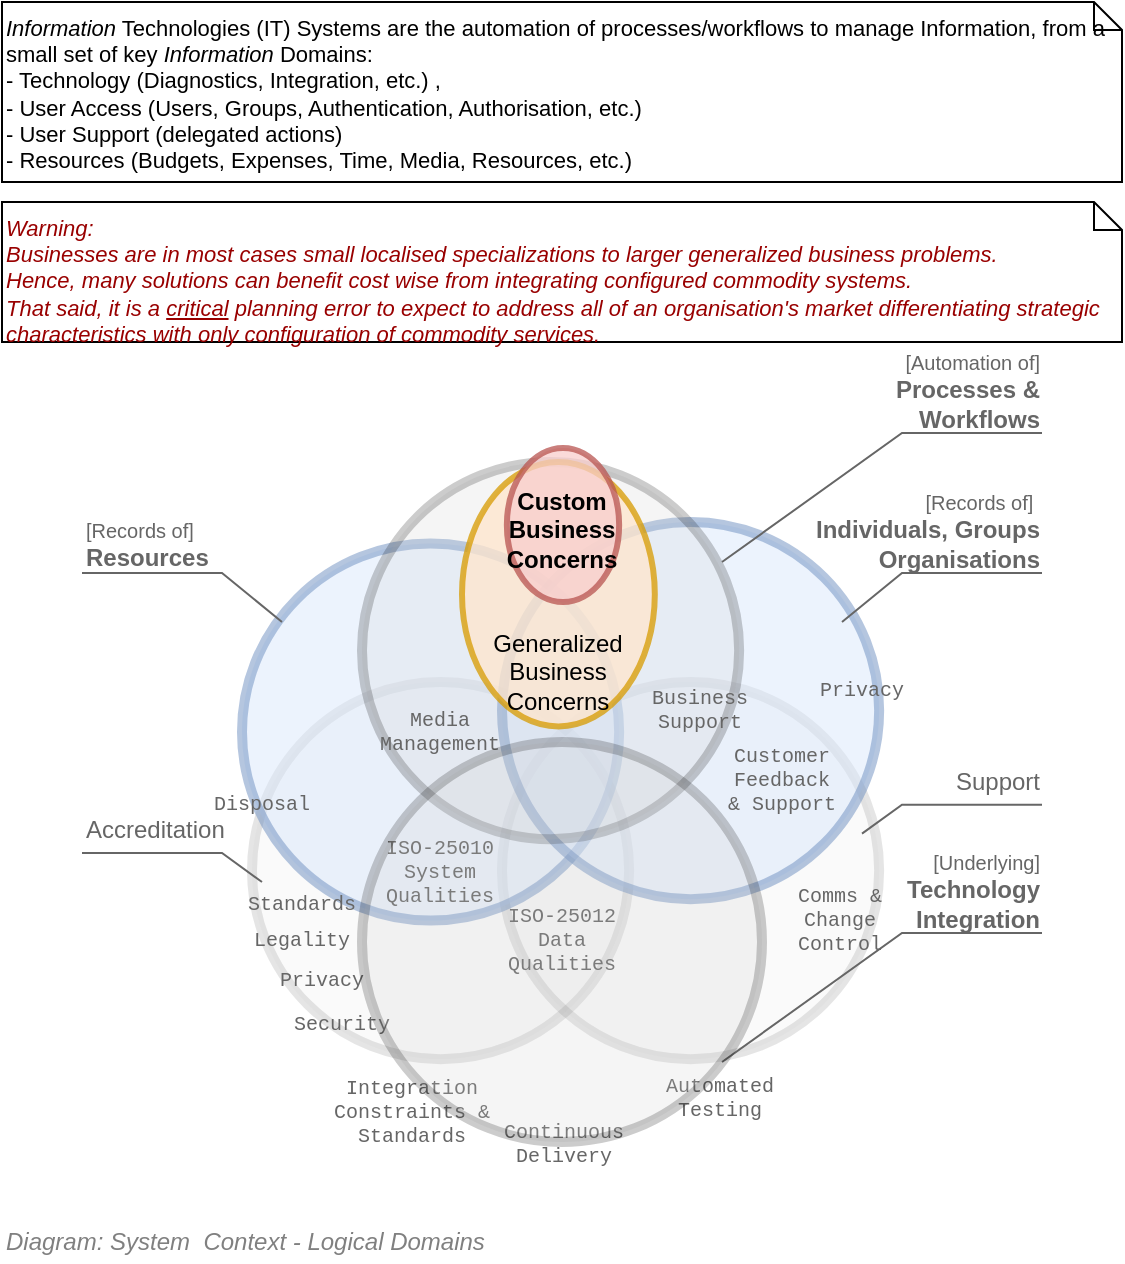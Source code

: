 <mxfile compressed="false" version="17.5.0" type="google">
  <diagram name="System Context/Domains/BW" id="Fu-a1291XUqIuLAi7Fj2">
    <mxGraphModel grid="1" page="1" gridSize="10" guides="1" tooltips="1" connect="1" arrows="1" fold="1" pageScale="1" pageWidth="827" pageHeight="1169" math="0" shadow="0">
      <root>
        <mxCell id="OQj2q2BX4Vdq2gByDXAC-0" />
        <mxCell id="OQj2q2BX4Vdq2gByDXAC-1" value="Note" parent="OQj2q2BX4Vdq2gByDXAC-0" />
        <UserObject label="" tooltip="IT (Information Technology) is about using Technology to Automate the processing of Business Domain Information using Accreditable and Supportable systems.&#xa;&#xa;&#xa;&#xa;Domain Driven Design is about recognizing the distinct Domains involved, their distinct requirements, and derisk delivery by keeping them cleanly separated, in order to synchronize their convergence in a maintainable manner:&#xa;&#xa;&#xa;&#xa;- Business Domain&#xa;&#xa;- Business Support Domain&#xa;&#xa;- Technology Domain&#xa;&#xa;- Risk/Accreditation Domain" id="OQj2q2BX4Vdq2gByDXAC-3">
          <mxCell style="shape=image;html=1;verticalAlign=top;verticalLabelPosition=bottom;labelBackgroundColor=#ffffff;imageAspect=0;aspect=fixed;image=https://cdn1.iconfinder.com/data/icons/hawcons/32/699014-icon-28-information-128.png;shadow=0;dashed=0;fontFamily=Helvetica;fontSize=12;fontColor=#000000;align=center;strokeColor=#000000;fillColor=#505050;dashPattern=1 1;" vertex="1" parent="OQj2q2BX4Vdq2gByDXAC-1">
            <mxGeometry x="660" y="840" width="20" height="20" as="geometry" />
          </mxCell>
        </UserObject>
        <mxCell id="OQj2q2BX4Vdq2gByDXAC-23" value="&lt;div style=&quot;font-size: 12px;&quot;&gt;&lt;br style=&quot;font-size: 12px;&quot;&gt;&lt;/div&gt;" style="ellipse;whiteSpace=wrap;html=1;aspect=fixed;rounded=1;shadow=0;glass=0;labelBackgroundColor=none;strokeColor=#000000;strokeWidth=5;fillColor=#CCCCCC;gradientColor=none;fontFamily=Helvetica;fontSize=12;fontColor=#2F5B7C;align=left;opacity=10;verticalAlign=middle;spacing=15;" vertex="1" parent="OQj2q2BX4Vdq2gByDXAC-1">
          <mxGeometry x="245" y="569.999" width="188.571" height="188.571" as="geometry" />
        </mxCell>
        <mxCell id="OQj2q2BX4Vdq2gByDXAC-22" value="&lt;div style=&quot;font-size: 12px;&quot;&gt;&lt;br style=&quot;font-size: 12px;&quot;&gt;&lt;/div&gt;" style="ellipse;whiteSpace=wrap;html=1;aspect=fixed;rounded=1;shadow=0;glass=0;labelBackgroundColor=none;strokeColor=#000000;strokeWidth=5;fillColor=#CCCCCC;gradientColor=none;fontFamily=Helvetica;fontSize=12;fontColor=#2F5B7C;align=right;opacity=10;verticalAlign=middle;spacingBottom=15;spacing=15;" vertex="1" parent="OQj2q2BX4Vdq2gByDXAC-1">
          <mxGeometry x="370" y="569.999" width="188.571" height="188.571" as="geometry" />
        </mxCell>
        <mxCell id="OQj2q2BX4Vdq2gByDXAC-34" value="&lt;div style=&quot;font-size: 12px;&quot;&gt;&lt;br style=&quot;font-size: 12px;&quot;&gt;&lt;/div&gt;" style="ellipse;whiteSpace=wrap;html=1;aspect=fixed;rounded=1;shadow=0;glass=0;labelBackgroundColor=none;strokeColor=#6c8ebf;strokeWidth=5;fillColor=#dae8fc;gradientColor=none;fontFamily=Helvetica;fontSize=12;fontColor=#000000;align=right;opacity=50;verticalAlign=middle;spacingBottom=15;spacing=15;" vertex="1" parent="OQj2q2BX4Vdq2gByDXAC-1">
          <mxGeometry x="240" y="500.719" width="188.571" height="188.571" as="geometry" />
        </mxCell>
        <mxCell id="OQj2q2BX4Vdq2gByDXAC-35" value="&lt;div style=&quot;font-size: 12px;&quot;&gt;&lt;br style=&quot;font-size: 12px;&quot;&gt;&lt;/div&gt;" style="ellipse;whiteSpace=wrap;html=1;aspect=fixed;rounded=1;shadow=0;glass=0;labelBackgroundColor=none;strokeColor=#6c8ebf;strokeWidth=5;fillColor=#dae8fc;gradientColor=none;fontFamily=Helvetica;fontSize=12;fontColor=#000000;align=right;opacity=50;verticalAlign=middle;spacingBottom=15;spacing=15;" vertex="1" parent="OQj2q2BX4Vdq2gByDXAC-1">
          <mxGeometry x="370" y="489.999" width="188.571" height="188.571" as="geometry" />
        </mxCell>
        <mxCell id="OQj2q2BX4Vdq2gByDXAC-36" value="&lt;div style=&quot;font-size: 12px;&quot;&gt;&lt;br style=&quot;font-size: 12px;&quot;&gt;&lt;/div&gt;" style="ellipse;whiteSpace=wrap;html=1;aspect=fixed;rounded=1;shadow=0;glass=0;labelBackgroundColor=none;strokeColor=#000000;strokeWidth=5;fillColor=#CCCCCC;gradientColor=none;fontFamily=Helvetica;fontSize=12;fontColor=#2F5B7C;align=right;opacity=20;verticalAlign=middle;spacingBottom=15;spacing=15;" vertex="1" parent="OQj2q2BX4Vdq2gByDXAC-1">
          <mxGeometry x="300" y="459.999" width="188.571" height="188.571" as="geometry" />
        </mxCell>
        <mxCell id="OQj2q2BX4Vdq2gByDXAC-39" value="Accreditation" style="strokeWidth=1;shadow=0;dashed=0;align=center;html=1;shape=mxgraph.mockup.text.callout;linkText=;textSize=17;textColor=#666666;callDir=NW;callStyle=line;fontSize=12;fontColor=#666666;align=left;verticalAlign=top;strokeColor=#666666;" vertex="1" parent="OQj2q2BX4Vdq2gByDXAC-1">
          <mxGeometry x="160" y="630" width="90" height="40" as="geometry" />
        </mxCell>
        <mxCell id="OQj2q2BX4Vdq2gByDXAC-41" value="&lt;font style=&quot;font-size: 10px&quot;&gt;[Records of]&lt;/font&gt;&amp;nbsp;&lt;br&gt;&lt;b&gt;Individuals, Groups&lt;br&gt;Organisations&lt;/b&gt;" style="strokeWidth=1;shadow=0;dashed=0;align=left;html=1;shape=mxgraph.mockup.text.callout;linkText=;textSize=17;textColor=#666666;callDir=NE;callStyle=line;fontSize=12;fontColor=#666666;align=right;verticalAlign=top;strokeColor=#666666;fontFamily=Helvetica;fillColor=#ffffff;spacingTop=-24;" vertex="1" parent="OQj2q2BX4Vdq2gByDXAC-1">
          <mxGeometry x="540" y="490" width="100" height="50" as="geometry" />
        </mxCell>
        <mxCell id="OQj2q2BX4Vdq2gByDXAC-43" value="Support" style="strokeWidth=1;shadow=0;dashed=0;align=center;html=1;shape=mxgraph.mockup.text.callout;linkText=;textSize=17;textColor=#666666;callDir=NE;callStyle=line;fontSize=12;fontColor=#666666;align=right;verticalAlign=top;strokeColor=#666666;" vertex="1" parent="OQj2q2BX4Vdq2gByDXAC-1">
          <mxGeometry x="550" y="605.84" width="90" height="40" as="geometry" />
        </mxCell>
        <mxCell id="OQj2q2BX4Vdq2gByDXAC-44" value="&lt;font style=&quot;font-size: 10px&quot;&gt;[Records of]&lt;/font&gt;&lt;br&gt;&lt;b&gt;Resources&lt;/b&gt;" style="strokeWidth=1;shadow=0;dashed=0;align=right;html=1;shape=mxgraph.mockup.text.callout;linkText=;textSize=17;textColor=#666666;callDir=NW;callStyle=line;fontSize=12;fontColor=#666666;align=left;verticalAlign=top;strokeColor=#666666;fontFamily=Helvetica;fillColor=#ffffff;spacingTop=-10;" vertex="1" parent="OQj2q2BX4Vdq2gByDXAC-1">
          <mxGeometry x="160" y="490" width="100" height="50" as="geometry" />
        </mxCell>
        <mxCell id="OQj2q2BX4Vdq2gByDXAC-45" value="&lt;font style=&quot;font-size: 10px&quot;&gt;[Automation of]&lt;br&gt;&lt;/font&gt;&lt;b&gt;Processes &amp;amp; &lt;br&gt;Workflows&lt;/b&gt;" style="strokeWidth=1;shadow=0;dashed=0;align=center;html=1;shape=mxgraph.mockup.text.callout;linkText=;textSize=17;textColor=#666666;callDir=NE;callStyle=line;fontSize=12;fontColor=#666666;align=right;verticalAlign=top;strokeColor=#666666;spacingTop=-24;" vertex="1" parent="OQj2q2BX4Vdq2gByDXAC-1">
          <mxGeometry x="480" y="420" width="160" height="90" as="geometry" />
        </mxCell>
        <mxCell id="OQj2q2BX4Vdq2gByDXAC-46" value="&lt;font style=&quot;font-size: 10px&quot;&gt;[Underlying]&lt;br&gt;&lt;/font&gt;&lt;b&gt;Technology&lt;br&gt;Integration&lt;br&gt;&lt;/b&gt;" style="strokeWidth=1;shadow=0;dashed=0;align=center;html=1;shape=mxgraph.mockup.text.callout;linkText=;textSize=17;textColor=#666666;callDir=NE;callStyle=line;fontSize=12;fontColor=#666666;align=right;verticalAlign=top;strokeColor=#666666;fillColor=#CCCCCC;spacingTop=-24;" vertex="1" parent="OQj2q2BX4Vdq2gByDXAC-1">
          <mxGeometry x="480" y="670" width="160" height="90" as="geometry" />
        </mxCell>
        <mxCell id="OQj2q2BX4Vdq2gByDXAC-12" value="&lt;font style=&quot;font-size: 10px;&quot;&gt;Integration&lt;br style=&quot;font-size: 10px;&quot;&gt;Constraints &amp;amp;&lt;br style=&quot;font-size: 10px;&quot;&gt;Standards&lt;/font&gt;" style="text;html=1;strokeColor=none;fillColor=none;align=center;verticalAlign=middle;whiteSpace=wrap;rounded=0;shadow=0;glass=0;labelBackgroundColor=none;fontFamily=Courier New;fontSize=10;fontColor=#666666;" vertex="1" parent="OQj2q2BX4Vdq2gByDXAC-1">
          <mxGeometry x="280.0" y="767.07" width="90" height="35.83" as="geometry" />
        </mxCell>
        <mxCell id="OQj2q2BX4Vdq2gByDXAC-9" value="Customer&lt;br style=&quot;font-size: 10px;&quot;&gt;Feedback &amp;amp;&amp;nbsp;Support" style="text;html=1;strokeColor=none;fillColor=none;align=center;verticalAlign=middle;whiteSpace=wrap;rounded=0;shadow=0;glass=0;labelBackgroundColor=none;fontFamily=Courier New;fontSize=10;fontColor=#666666;" vertex="1" parent="OQj2q2BX4Vdq2gByDXAC-1">
          <mxGeometry x="490" y="609.997" width="40" height="18.857" as="geometry" />
        </mxCell>
        <mxCell id="OQj2q2BX4Vdq2gByDXAC-15" value="Legality" style="text;html=1;strokeColor=none;fillColor=none;align=center;verticalAlign=middle;whiteSpace=wrap;rounded=0;shadow=0;glass=0;labelBackgroundColor=none;fontFamily=Courier New;fontSize=10;fontColor=#666666;" vertex="1" parent="OQj2q2BX4Vdq2gByDXAC-1">
          <mxGeometry x="250" y="688.587" width="40" height="21.686" as="geometry" />
        </mxCell>
        <mxCell id="OQj2q2BX4Vdq2gByDXAC-16" value="Privacy" style="text;html=1;strokeColor=none;fillColor=none;align=center;verticalAlign=middle;whiteSpace=wrap;rounded=0;shadow=0;glass=0;labelBackgroundColor=none;fontFamily=Courier New;fontSize=10;fontColor=#666666;" vertex="1" parent="OQj2q2BX4Vdq2gByDXAC-1">
          <mxGeometry x="260" y="708.313" width="40" height="21.686" as="geometry" />
        </mxCell>
        <mxCell id="OQj2q2BX4Vdq2gByDXAC-17" value="&lt;font style=&quot;font-size: 10px;&quot;&gt;Standards&lt;/font&gt;" style="text;html=1;strokeColor=none;fillColor=none;align=center;verticalAlign=middle;whiteSpace=wrap;rounded=0;shadow=0;glass=0;labelBackgroundColor=none;fontFamily=Courier New;fontSize=10;fontColor=#666666;opacity=20;" vertex="1" parent="OQj2q2BX4Vdq2gByDXAC-1">
          <mxGeometry x="250" y="669.999" width="40" height="21.686" as="geometry" />
        </mxCell>
        <mxCell id="OQj2q2BX4Vdq2gByDXAC-21" value="Security" style="text;html=1;strokeColor=none;fillColor=none;align=center;verticalAlign=middle;whiteSpace=wrap;rounded=0;shadow=0;glass=0;labelBackgroundColor=none;fontFamily=Courier New;fontSize=10;fontColor=#666666;" vertex="1" parent="OQj2q2BX4Vdq2gByDXAC-1">
          <mxGeometry x="270" y="729.997" width="40" height="21.686" as="geometry" />
        </mxCell>
        <mxCell id="OQj2q2BX4Vdq2gByDXAC-19" value="Business&lt;br style=&quot;font-size: 10px;&quot;&gt;Support" style="text;html=1;strokeColor=none;fillColor=none;align=center;verticalAlign=middle;whiteSpace=wrap;rounded=0;shadow=0;glass=0;labelBackgroundColor=none;fontFamily=Courier New;fontSize=10;fontColor=#666666;rotation=0;" vertex="1" parent="OQj2q2BX4Vdq2gByDXAC-1">
          <mxGeometry x="448.57" y="574.856" width="40" height="18.857" as="geometry" />
        </mxCell>
        <mxCell id="OQj2q2BX4Vdq2gByDXAC-20" value="Continuous&lt;br style=&quot;font-size: 10px;&quot;&gt;Delivery" style="text;html=1;strokeColor=none;fillColor=none;align=center;verticalAlign=middle;whiteSpace=wrap;rounded=0;shadow=0;glass=0;labelBackgroundColor=none;fontFamily=Courier New;fontSize=10;fontColor=#666666;" vertex="1" parent="OQj2q2BX4Vdq2gByDXAC-1">
          <mxGeometry x="380.5" y="790.003" width="40" height="21.686" as="geometry" />
        </mxCell>
        <mxCell id="OQj2q2BX4Vdq2gByDXAC-18" value="Automated&lt;br style=&quot;font-size: 10px;&quot;&gt;Testing" style="text;html=1;strokeColor=none;fillColor=none;align=center;verticalAlign=middle;whiteSpace=wrap;rounded=0;shadow=0;glass=0;labelBackgroundColor=none;fontFamily=Courier New;fontSize=10;fontColor=#666666;" vertex="1" parent="OQj2q2BX4Vdq2gByDXAC-1">
          <mxGeometry x="468.57" y="767.07" width="20" height="21.69" as="geometry" />
        </mxCell>
        <mxCell id="OQj2q2BX4Vdq2gByDXAC-14" value="Comms &amp;amp;&lt;br style=&quot;font-size: 10px;&quot;&gt;Change Control" style="text;html=1;strokeColor=none;fillColor=none;align=center;verticalAlign=middle;whiteSpace=wrap;rounded=0;shadow=0;glass=0;labelBackgroundColor=none;fontFamily=Courier New;fontSize=10;fontColor=#666666;" vertex="1" parent="OQj2q2BX4Vdq2gByDXAC-1">
          <mxGeometry x="518.57" y="678.57" width="40" height="21.686" as="geometry" />
        </mxCell>
        <mxCell id="OQj2q2BX4Vdq2gByDXAC-4" value="&lt;i&gt;Information&lt;/i&gt; Technologies (IT) Systems are the automation of processes/workflows to manage Information, from a small set of key &lt;i&gt;Information&lt;/i&gt; Domains: &lt;br&gt;- Technology (Diagnostics, Integration, etc.) , &lt;br&gt;- User Access (Users, Groups, Authentication, Authorisation, etc.) &lt;br&gt;- User Support (delegated actions)&lt;br&gt;- Resources (Budgets, Expenses, Time, Media, Resources, etc.)&lt;br&gt;" style="shape=note;whiteSpace=wrap;html=1;size=14;verticalAlign=top;align=left;strokeColor=#000000;fillColor=none;fontFamily=Helvetica;fontSize=11;fontColor=#000000;rounded=0;arcSize=12;" vertex="1" parent="OQj2q2BX4Vdq2gByDXAC-1">
          <mxGeometry x="120" y="230" width="560" height="90" as="geometry" />
        </mxCell>
        <mxCell id="OQj2q2BX4Vdq2gByDXAC-51" value="Generalized&lt;br&gt;Business&lt;br&gt;Concerns" style="ellipse;whiteSpace=wrap;html=1;aspect=fixed;rounded=1;shadow=0;glass=0;labelBackgroundColor=none;strokeColor=#d79b00;strokeWidth=3;fillColor=#ffe6cc;fontFamily=Helvetica;fontSize=12;align=center;spacing=5;verticalAlign=bottom;opacity=75;" vertex="1" parent="OQj2q2BX4Vdq2gByDXAC-1">
          <mxGeometry x="350" y="460" width="96.41" height="132.22" as="geometry" />
        </mxCell>
        <mxCell id="OQj2q2BX4Vdq2gByDXAC-7" value="Custom Business Concerns" style="ellipse;whiteSpace=wrap;html=1;aspect=fixed;rounded=1;shadow=0;glass=0;labelBackgroundColor=none;strokeColor=#b85450;strokeWidth=3;fillColor=#f8cecc;fontFamily=Helvetica;fontSize=12;align=center;spacing=15;verticalAlign=top;opacity=75;fontStyle=1" vertex="1" parent="OQj2q2BX4Vdq2gByDXAC-1">
          <mxGeometry x="372.43" y="453.01" width="56.14" height="76.99" as="geometry" />
        </mxCell>
        <mxCell id="OQj2q2BX4Vdq2gByDXAC-13" value="ISO-25010&lt;br style=&quot;font-size: 10px;&quot;&gt;System&lt;br style=&quot;font-size: 10px;&quot;&gt;Qualities" style="text;html=1;strokeColor=none;fillColor=none;align=center;verticalAlign=middle;whiteSpace=wrap;rounded=0;shadow=0;glass=0;labelBackgroundColor=none;fontFamily=Courier New;fontSize=10;fontColor=#666666;" vertex="1" parent="OQj2q2BX4Vdq2gByDXAC-1">
          <mxGeometry x="319.29" y="655.571" width="40" height="18.857" as="geometry" />
        </mxCell>
        <mxCell id="OQj2q2BX4Vdq2gByDXAC-10" value="ISO-25012&lt;br style=&quot;font-size: 10px;&quot;&gt;Data&lt;br style=&quot;font-size: 10px;&quot;&gt;Qualities" style="text;html=1;strokeColor=none;fillColor=none;align=center;verticalAlign=middle;whiteSpace=wrap;rounded=0;shadow=0;glass=0;labelBackgroundColor=none;fontFamily=Courier New;fontSize=10;fontColor=#666666;" vertex="1" parent="OQj2q2BX4Vdq2gByDXAC-1">
          <mxGeometry x="380" y="689.999" width="40" height="18.857" as="geometry" />
        </mxCell>
        <mxCell id="OQj2q2BX4Vdq2gByDXAC-58" value="&lt;i&gt;&lt;font color=&quot;#990000&quot;&gt;Warning:&amp;nbsp;&lt;br&gt;Businesses are in most cases small localised specializations to larger generalized business problems.&amp;nbsp; &lt;br&gt;Hence, many solutions can benefit cost wise from integrating configured commodity systems.&lt;br&gt;That said, it is a &lt;u&gt;critical&lt;/u&gt; planning error to expect to address all of an organisation&#39;s market differentiating strategic characteristics with only configuration of commodity services.&lt;/font&gt;&lt;/i&gt;" style="shape=note;whiteSpace=wrap;html=1;size=14;verticalAlign=top;align=left;strokeColor=#000000;fillColor=none;fontFamily=Helvetica;fontSize=11;fontColor=#000000;rounded=0;arcSize=12;" vertex="1" parent="OQj2q2BX4Vdq2gByDXAC-1">
          <mxGeometry x="120" y="330" width="560" height="70" as="geometry" />
        </mxCell>
        <mxCell id="OQj2q2BX4Vdq2gByDXAC-60" value="Privacy" style="text;html=1;strokeColor=none;fillColor=none;align=center;verticalAlign=middle;whiteSpace=wrap;rounded=0;shadow=0;glass=0;labelBackgroundColor=none;fontFamily=Courier New;fontSize=10;fontColor=#666666;" vertex="1" parent="OQj2q2BX4Vdq2gByDXAC-1">
          <mxGeometry x="530" y="562.997" width="40" height="21.686" as="geometry" />
        </mxCell>
        <mxCell id="OQj2q2BX4Vdq2gByDXAC-63" value="Disposal" style="text;html=1;strokeColor=none;fillColor=none;align=center;verticalAlign=middle;whiteSpace=wrap;rounded=0;shadow=0;glass=0;labelBackgroundColor=none;fontFamily=Courier New;fontSize=10;fontColor=#666666;" vertex="1" parent="OQj2q2BX4Vdq2gByDXAC-1">
          <mxGeometry x="230" y="619.997" width="40" height="21.686" as="geometry" />
        </mxCell>
        <mxCell id="OQj2q2BX4Vdq2gByDXAC-64" value="Media Management" style="text;html=1;strokeColor=none;fillColor=none;align=center;verticalAlign=middle;whiteSpace=wrap;rounded=0;shadow=0;glass=0;labelBackgroundColor=none;fontFamily=Courier New;fontSize=10;fontColor=#666666;" vertex="1" parent="OQj2q2BX4Vdq2gByDXAC-1">
          <mxGeometry x="319.29" y="584.157" width="40" height="21.686" as="geometry" />
        </mxCell>
        <mxCell id="OQj2q2BX4Vdq2gByDXAC-5" value="Details" parent="OQj2q2BX4Vdq2gByDXAC-0" />
        <mxCell id="OQj2q2BX4Vdq2gByDXAC-24" value="Diagram" style="" parent="OQj2q2BX4Vdq2gByDXAC-0" />
        <mxCell id="OQj2q2BX4Vdq2gByDXAC-25" value="" style="ellipse;whiteSpace=wrap;html=1;aspect=fixed;rounded=1;shadow=0;glass=0;labelBackgroundColor=none;strokeColor=#000000;strokeWidth=5;fillColor=#CCCCCC;gradientColor=none;fontFamily=Helvetica;fontSize=12;fontColor=#2F5B7C;align=center;opacity=20;spacing=15;verticalAlign=bottom;" vertex="1" parent="OQj2q2BX4Vdq2gByDXAC-24">
          <mxGeometry x="300" y="600" width="200" height="200" as="geometry" />
        </mxCell>
        <mxCell id="OQj2q2BX4Vdq2gByDXAC-26" value="" style="shape=image;html=1;verticalAlign=top;verticalLabelPosition=bottom;labelBackgroundColor=#ffffff;imageAspect=0;aspect=fixed;image=https://cdn3.iconfinder.com/data/icons/streamline-icon-set-free-pack/48/Streamline-21-128.png;strokeWidth=2;fontSize=12;fontColor=#666666;align=left;" vertex="1" parent="OQj2q2BX4Vdq2gByDXAC-24">
          <mxGeometry x="384" y="600" width="40" height="40" as="geometry" />
        </mxCell>
        <mxCell id="OQj2q2BX4Vdq2gByDXAC-27" value="Title/Diagrarm" parent="OQj2q2BX4Vdq2gByDXAC-0" />
        <mxCell id="OQj2q2BX4Vdq2gByDXAC-28" value="&lt;font style=&quot;font-size: 12px ; font-weight: normal&quot;&gt;&lt;i&gt;&lt;span style=&quot;font-size: 12px&quot;&gt;Diagram: &lt;/span&gt;System&amp;nbsp; Context - Logical Domains&lt;/i&gt;&lt;/font&gt;" style="text;strokeColor=none;fillColor=none;html=1;fontSize=12;fontStyle=1;verticalAlign=middle;align=left;shadow=0;glass=0;comic=0;opacity=30;fontColor=#808080;" vertex="1" parent="OQj2q2BX4Vdq2gByDXAC-27">
          <mxGeometry x="120" y="840" width="520" height="20" as="geometry" />
        </mxCell>
        <mxCell id="OQj2q2BX4Vdq2gByDXAC-33" value="About" style="" parent="OQj2q2BX4Vdq2gByDXAC-0" />
      </root>
    </mxGraphModel>
  </diagram>
</mxfile>
